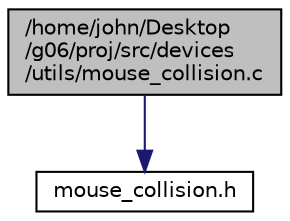 digraph "/home/john/Desktop/g06/proj/src/devices/utils/mouse_collision.c"
{
 // LATEX_PDF_SIZE
  edge [fontname="Helvetica",fontsize="10",labelfontname="Helvetica",labelfontsize="10"];
  node [fontname="Helvetica",fontsize="10",shape=record];
  Node1 [label="/home/john/Desktop\l/g06/proj/src/devices\l/utils/mouse_collision.c",height=0.2,width=0.4,color="black", fillcolor="grey75", style="filled", fontcolor="black",tooltip=" "];
  Node1 -> Node2 [color="midnightblue",fontsize="10",style="solid"];
  Node2 [label="mouse_collision.h",height=0.2,width=0.4,color="black", fillcolor="white", style="filled",URL="$mouse__collision_8h.html",tooltip=" "];
}
